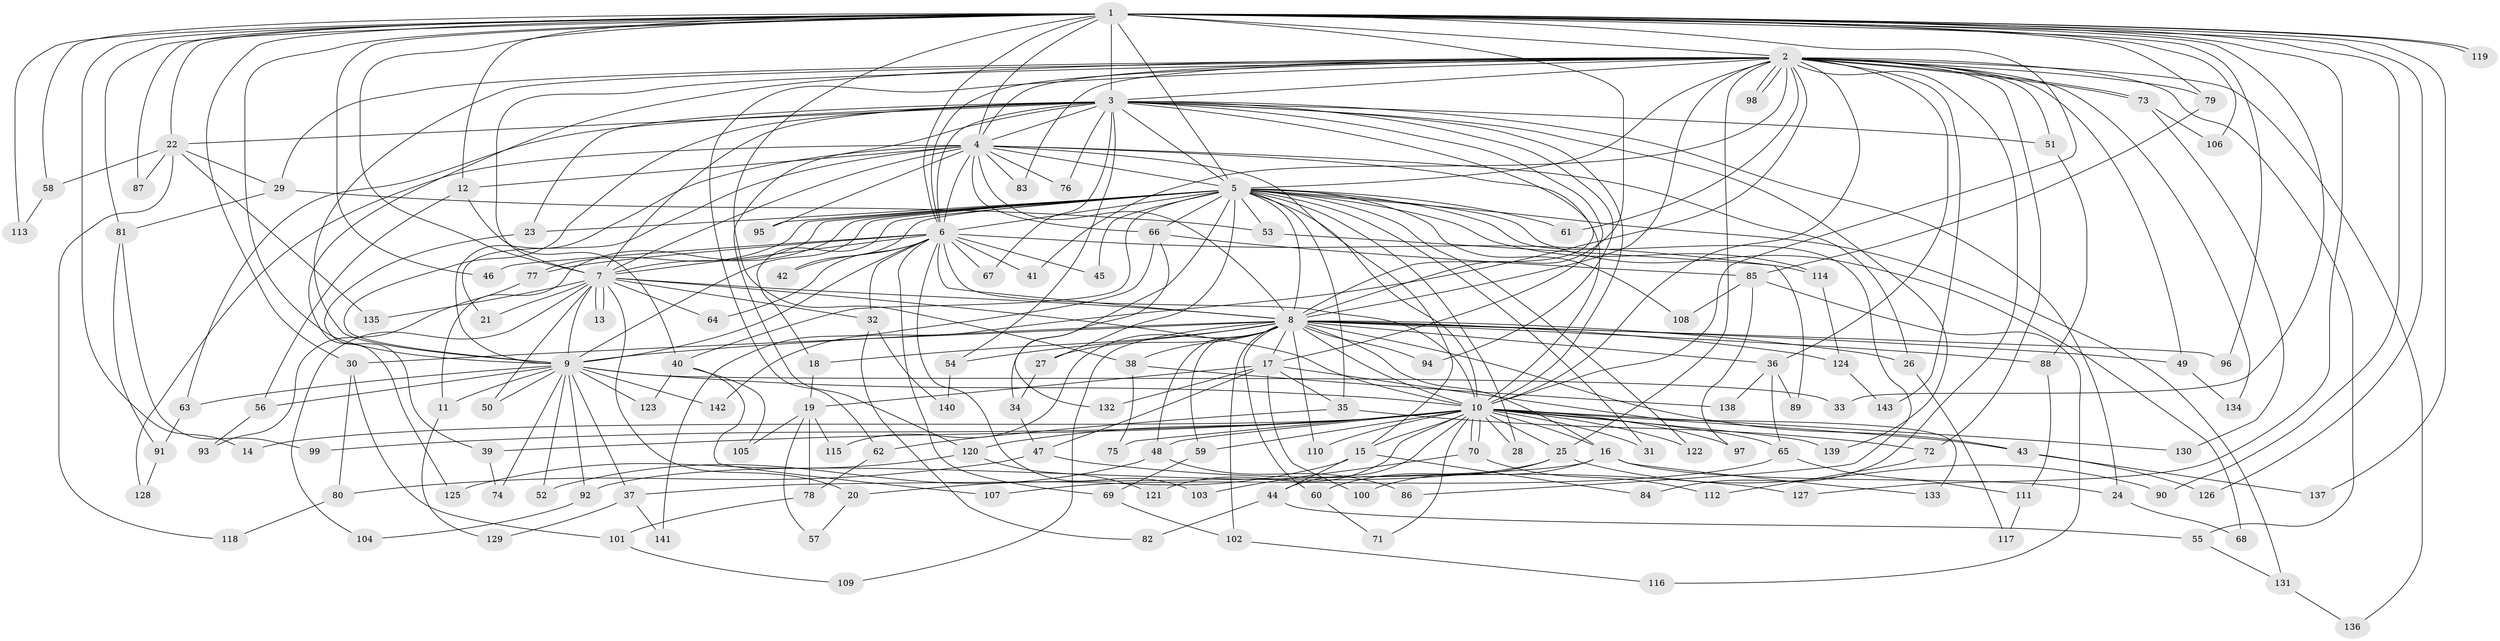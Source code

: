 // coarse degree distribution, {21: 0.023809523809523808, 18: 0.047619047619047616, 12: 0.023809523809523808, 16: 0.023809523809523808, 25: 0.023809523809523808, 14: 0.047619047619047616, 20: 0.023809523809523808, 4: 0.09523809523809523, 2: 0.35714285714285715, 6: 0.047619047619047616, 3: 0.14285714285714285, 5: 0.14285714285714285}
// Generated by graph-tools (version 1.1) at 2025/17/03/04/25 18:17:42]
// undirected, 143 vertices, 311 edges
graph export_dot {
graph [start="1"]
  node [color=gray90,style=filled];
  1;
  2;
  3;
  4;
  5;
  6;
  7;
  8;
  9;
  10;
  11;
  12;
  13;
  14;
  15;
  16;
  17;
  18;
  19;
  20;
  21;
  22;
  23;
  24;
  25;
  26;
  27;
  28;
  29;
  30;
  31;
  32;
  33;
  34;
  35;
  36;
  37;
  38;
  39;
  40;
  41;
  42;
  43;
  44;
  45;
  46;
  47;
  48;
  49;
  50;
  51;
  52;
  53;
  54;
  55;
  56;
  57;
  58;
  59;
  60;
  61;
  62;
  63;
  64;
  65;
  66;
  67;
  68;
  69;
  70;
  71;
  72;
  73;
  74;
  75;
  76;
  77;
  78;
  79;
  80;
  81;
  82;
  83;
  84;
  85;
  86;
  87;
  88;
  89;
  90;
  91;
  92;
  93;
  94;
  95;
  96;
  97;
  98;
  99;
  100;
  101;
  102;
  103;
  104;
  105;
  106;
  107;
  108;
  109;
  110;
  111;
  112;
  113;
  114;
  115;
  116;
  117;
  118;
  119;
  120;
  121;
  122;
  123;
  124;
  125;
  126;
  127;
  128;
  129;
  130;
  131;
  132;
  133;
  134;
  135;
  136;
  137;
  138;
  139;
  140;
  141;
  142;
  143;
  1 -- 2;
  1 -- 3;
  1 -- 4;
  1 -- 5;
  1 -- 6;
  1 -- 7;
  1 -- 8;
  1 -- 9;
  1 -- 10;
  1 -- 12;
  1 -- 14;
  1 -- 22;
  1 -- 30;
  1 -- 33;
  1 -- 38;
  1 -- 46;
  1 -- 58;
  1 -- 79;
  1 -- 81;
  1 -- 87;
  1 -- 90;
  1 -- 96;
  1 -- 106;
  1 -- 113;
  1 -- 119;
  1 -- 119;
  1 -- 126;
  1 -- 127;
  1 -- 137;
  2 -- 3;
  2 -- 4;
  2 -- 5;
  2 -- 6;
  2 -- 7;
  2 -- 8;
  2 -- 9;
  2 -- 10;
  2 -- 25;
  2 -- 29;
  2 -- 36;
  2 -- 41;
  2 -- 49;
  2 -- 51;
  2 -- 55;
  2 -- 61;
  2 -- 62;
  2 -- 72;
  2 -- 73;
  2 -- 73;
  2 -- 79;
  2 -- 83;
  2 -- 84;
  2 -- 98;
  2 -- 98;
  2 -- 125;
  2 -- 134;
  2 -- 136;
  2 -- 142;
  2 -- 143;
  3 -- 4;
  3 -- 5;
  3 -- 6;
  3 -- 7;
  3 -- 8;
  3 -- 9;
  3 -- 10;
  3 -- 17;
  3 -- 22;
  3 -- 23;
  3 -- 24;
  3 -- 51;
  3 -- 54;
  3 -- 63;
  3 -- 67;
  3 -- 76;
  3 -- 94;
  3 -- 120;
  3 -- 139;
  4 -- 5;
  4 -- 6;
  4 -- 7;
  4 -- 8;
  4 -- 9;
  4 -- 10;
  4 -- 12;
  4 -- 15;
  4 -- 21;
  4 -- 26;
  4 -- 66;
  4 -- 76;
  4 -- 83;
  4 -- 95;
  4 -- 128;
  5 -- 6;
  5 -- 7;
  5 -- 8;
  5 -- 9;
  5 -- 10;
  5 -- 11;
  5 -- 18;
  5 -- 23;
  5 -- 27;
  5 -- 28;
  5 -- 31;
  5 -- 34;
  5 -- 35;
  5 -- 40;
  5 -- 42;
  5 -- 45;
  5 -- 53;
  5 -- 61;
  5 -- 66;
  5 -- 68;
  5 -- 77;
  5 -- 86;
  5 -- 95;
  5 -- 108;
  5 -- 114;
  5 -- 122;
  5 -- 131;
  6 -- 7;
  6 -- 8;
  6 -- 9;
  6 -- 10;
  6 -- 32;
  6 -- 41;
  6 -- 42;
  6 -- 45;
  6 -- 46;
  6 -- 64;
  6 -- 67;
  6 -- 69;
  6 -- 77;
  6 -- 103;
  6 -- 114;
  7 -- 8;
  7 -- 9;
  7 -- 10;
  7 -- 13;
  7 -- 13;
  7 -- 20;
  7 -- 21;
  7 -- 32;
  7 -- 50;
  7 -- 64;
  7 -- 104;
  7 -- 135;
  8 -- 9;
  8 -- 10;
  8 -- 16;
  8 -- 17;
  8 -- 18;
  8 -- 26;
  8 -- 27;
  8 -- 30;
  8 -- 36;
  8 -- 38;
  8 -- 43;
  8 -- 48;
  8 -- 49;
  8 -- 54;
  8 -- 59;
  8 -- 60;
  8 -- 88;
  8 -- 94;
  8 -- 96;
  8 -- 102;
  8 -- 109;
  8 -- 110;
  8 -- 115;
  8 -- 124;
  9 -- 10;
  9 -- 11;
  9 -- 33;
  9 -- 37;
  9 -- 50;
  9 -- 52;
  9 -- 56;
  9 -- 63;
  9 -- 74;
  9 -- 92;
  9 -- 123;
  9 -- 142;
  10 -- 14;
  10 -- 15;
  10 -- 16;
  10 -- 25;
  10 -- 28;
  10 -- 31;
  10 -- 39;
  10 -- 43;
  10 -- 44;
  10 -- 48;
  10 -- 59;
  10 -- 65;
  10 -- 70;
  10 -- 70;
  10 -- 71;
  10 -- 75;
  10 -- 97;
  10 -- 99;
  10 -- 110;
  10 -- 120;
  10 -- 121;
  10 -- 122;
  10 -- 130;
  10 -- 139;
  11 -- 129;
  12 -- 40;
  12 -- 56;
  15 -- 20;
  15 -- 44;
  15 -- 84;
  16 -- 24;
  16 -- 37;
  16 -- 100;
  16 -- 133;
  17 -- 19;
  17 -- 35;
  17 -- 47;
  17 -- 100;
  17 -- 132;
  17 -- 133;
  18 -- 19;
  19 -- 57;
  19 -- 78;
  19 -- 105;
  19 -- 115;
  20 -- 57;
  22 -- 29;
  22 -- 58;
  22 -- 87;
  22 -- 118;
  22 -- 135;
  23 -- 39;
  24 -- 68;
  25 -- 60;
  25 -- 90;
  25 -- 92;
  26 -- 117;
  27 -- 34;
  29 -- 53;
  29 -- 81;
  30 -- 80;
  30 -- 101;
  32 -- 82;
  32 -- 140;
  34 -- 47;
  35 -- 62;
  35 -- 72;
  36 -- 65;
  36 -- 89;
  36 -- 138;
  37 -- 129;
  37 -- 141;
  38 -- 75;
  38 -- 138;
  39 -- 74;
  40 -- 105;
  40 -- 107;
  40 -- 123;
  43 -- 126;
  43 -- 137;
  44 -- 55;
  44 -- 82;
  47 -- 80;
  47 -- 127;
  48 -- 52;
  48 -- 86;
  49 -- 134;
  51 -- 88;
  53 -- 89;
  54 -- 140;
  55 -- 131;
  56 -- 93;
  58 -- 113;
  59 -- 69;
  60 -- 71;
  62 -- 78;
  63 -- 91;
  65 -- 107;
  65 -- 111;
  66 -- 85;
  66 -- 132;
  66 -- 141;
  69 -- 102;
  70 -- 103;
  70 -- 112;
  72 -- 112;
  73 -- 106;
  73 -- 130;
  77 -- 93;
  78 -- 101;
  79 -- 85;
  80 -- 118;
  81 -- 91;
  81 -- 99;
  85 -- 97;
  85 -- 108;
  85 -- 116;
  88 -- 111;
  91 -- 128;
  92 -- 104;
  101 -- 109;
  102 -- 116;
  111 -- 117;
  114 -- 124;
  120 -- 121;
  120 -- 125;
  124 -- 143;
  131 -- 136;
}
